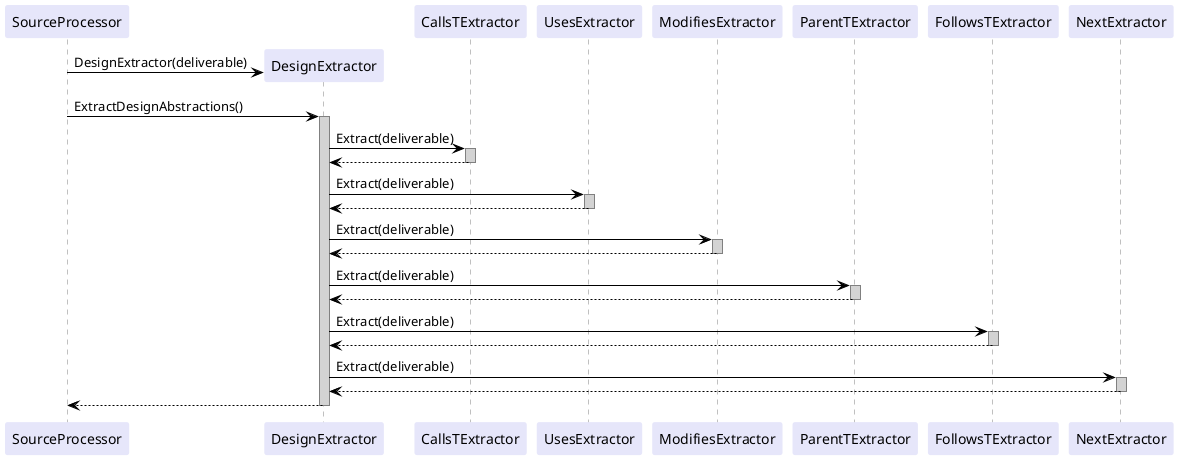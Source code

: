 @startuml de
  skinparam shadowing false
  skinparam sequence {
    ArrowColor black
    LifeLineBorderColor grey
    LifeLineBackgroundColor lightgray
    ParticipantBorderColor lavender
    ParticipantBackgroundColor lavender
  }

  participant SourceProcessor
  participant DesignExtractor
  participant CallsTExtractor
  participant UsesExtractor
  participant ModifiesExtractor
  participant ParentTExtractor
  participant FollowsTExtractor
  participant NextExtractor

  create DesignExtractor
  SourceProcessor -> DesignExtractor: DesignExtractor(deliverable)
  SourceProcessor -> DesignExtractor: ExtractDesignAbstractions()
  activate DesignExtractor

  DesignExtractor -> CallsTExtractor: Extract(deliverable)
  activate CallsTExtractor
  CallsTExtractor --> DesignExtractor
  deactivate CallsTExtractor

  DesignExtractor -> UsesExtractor: Extract(deliverable)
  activate UsesExtractor
  UsesExtractor --> DesignExtractor
  deactivate UsesExtractor

  DesignExtractor -> ModifiesExtractor: Extract(deliverable)
  activate ModifiesExtractor
  ModifiesExtractor --> DesignExtractor
  deactivate ModifiesExtractor

  DesignExtractor -> ParentTExtractor: Extract(deliverable)
  activate ParentTExtractor
  ParentTExtractor --> DesignExtractor
  deactivate ParentTExtractor

  DesignExtractor -> FollowsTExtractor: Extract(deliverable)
  activate FollowsTExtractor
  FollowsTExtractor --> DesignExtractor
  deactivate FollowsTExtractor

  DesignExtractor -> NextExtractor: Extract(deliverable)
  activate NextExtractor
  NextExtractor --> DesignExtractor
  deactivate NextExtractor

  DesignExtractor --> SourceProcessor
  deactivate DesignExtractor

@enduml
